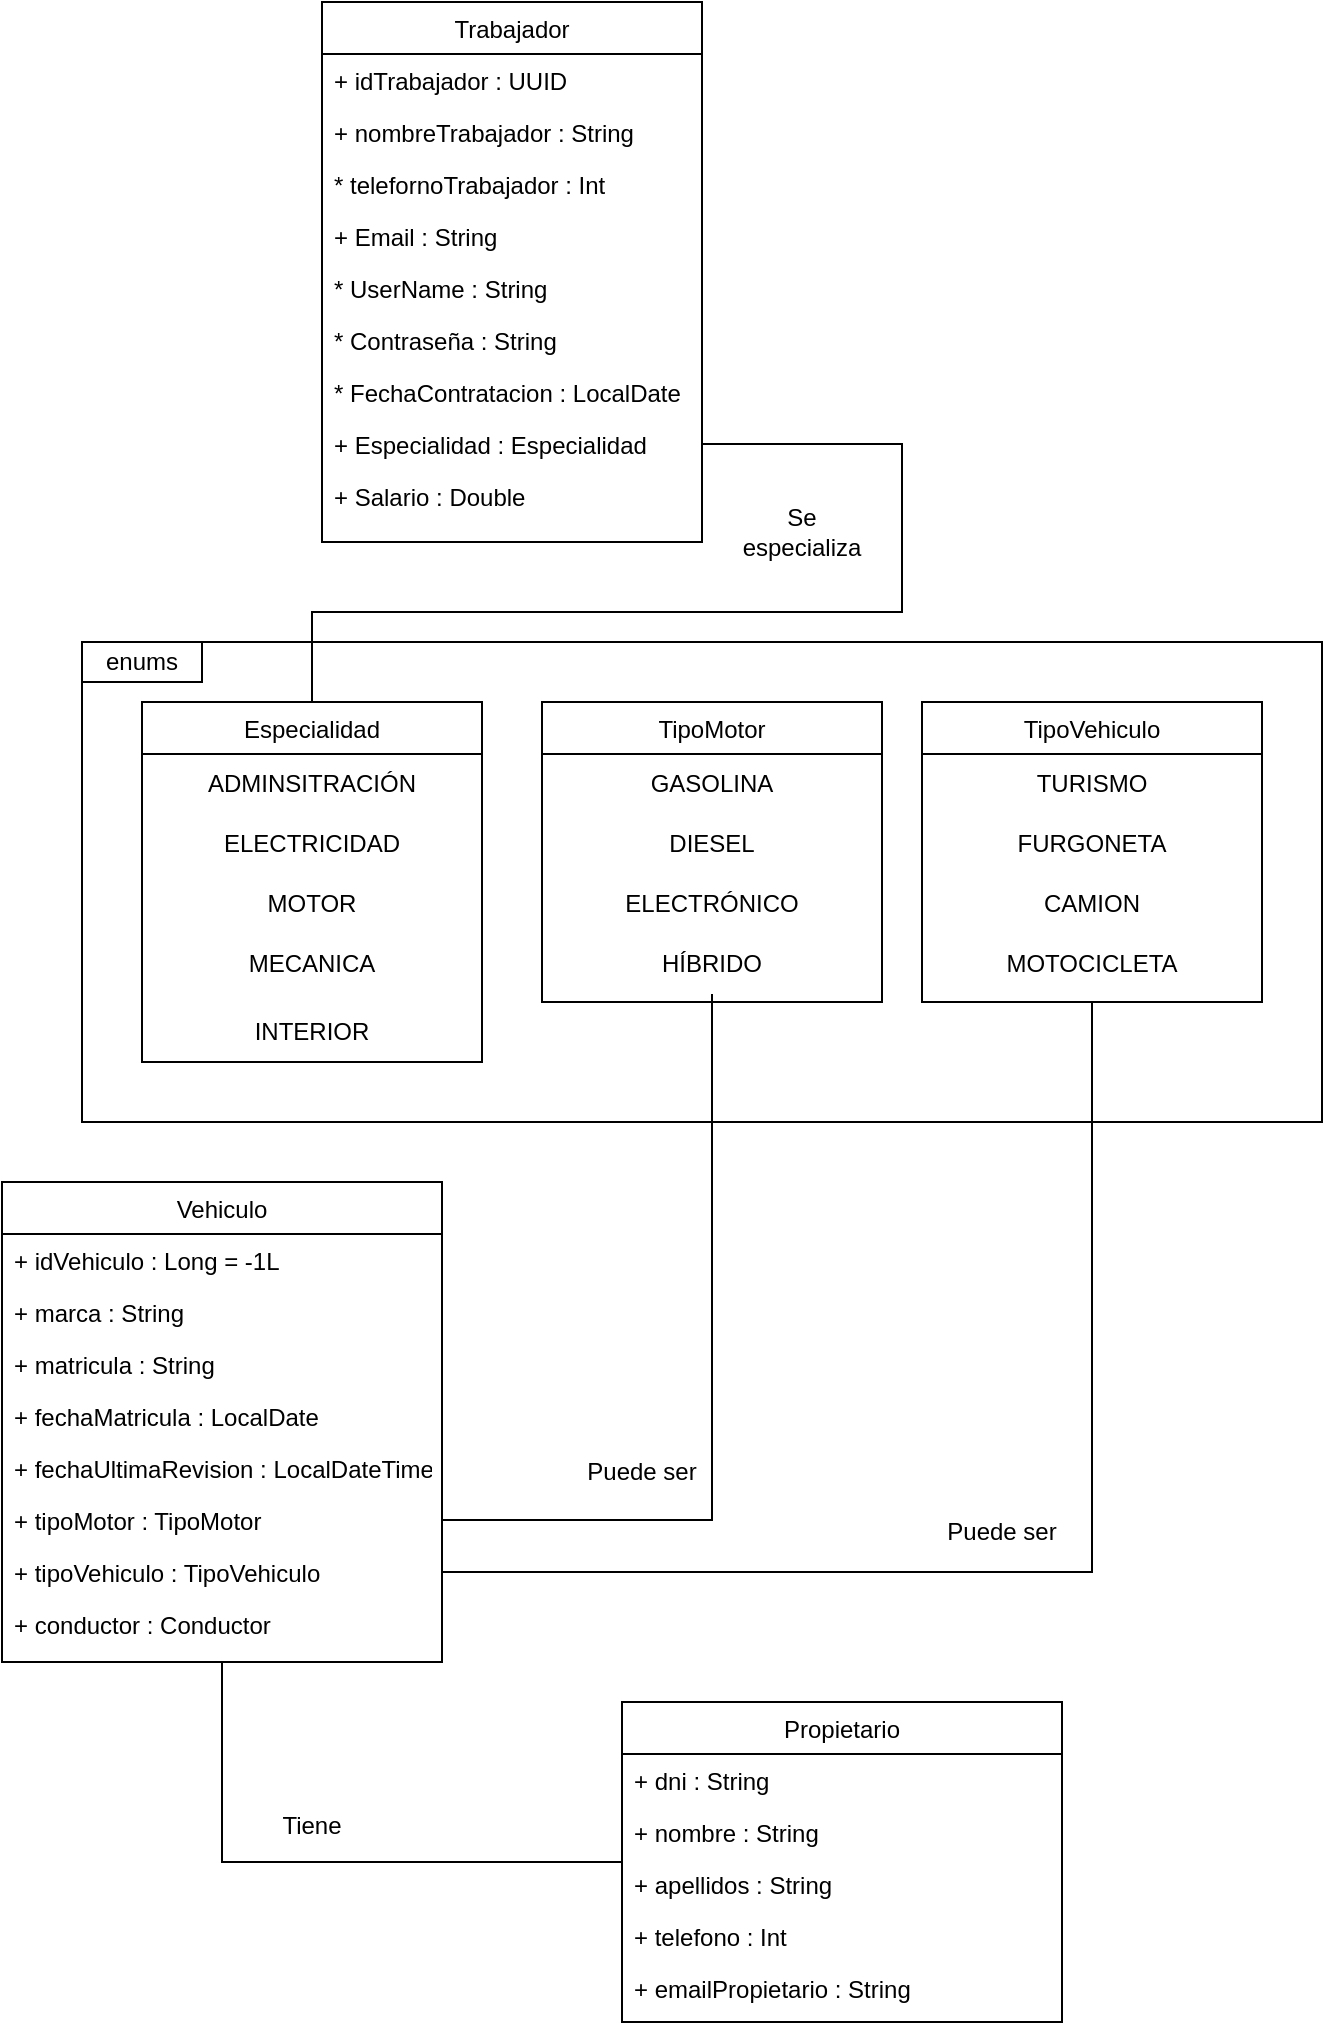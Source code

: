 <mxfile version="20.3.0" type="device"><diagram id="C5RBs43oDa-KdzZeNtuy" name="Page-1"><mxGraphModel dx="836" dy="756" grid="1" gridSize="10" guides="1" tooltips="1" connect="1" arrows="1" fold="1" page="1" pageScale="1" pageWidth="827" pageHeight="1169" math="0" shadow="0"><root><mxCell id="WIyWlLk6GJQsqaUBKTNV-0"/><mxCell id="WIyWlLk6GJQsqaUBKTNV-1" parent="WIyWlLk6GJQsqaUBKTNV-0"/><mxCell id="zkfFHV4jXpPFQw0GAbJ--6" value="Trabajador" style="swimlane;fontStyle=0;align=center;verticalAlign=top;childLayout=stackLayout;horizontal=1;startSize=26;horizontalStack=0;resizeParent=1;resizeLast=0;collapsible=1;marginBottom=0;rounded=0;shadow=0;strokeWidth=1;" parent="WIyWlLk6GJQsqaUBKTNV-1" vertex="1"><mxGeometry x="310" y="40" width="190" height="270" as="geometry"><mxRectangle x="120" y="360" width="160" height="26" as="alternateBounds"/></mxGeometry></mxCell><mxCell id="zkfFHV4jXpPFQw0GAbJ--8" value="+ idTrabajador : UUID&#10;" style="text;align=left;verticalAlign=top;spacingLeft=4;spacingRight=4;overflow=hidden;rotatable=0;points=[[0,0.5],[1,0.5]];portConstraint=eastwest;rounded=0;shadow=0;html=0;" parent="zkfFHV4jXpPFQw0GAbJ--6" vertex="1"><mxGeometry y="26" width="190" height="26" as="geometry"/></mxCell><mxCell id="TUktaV1jdz_lKDYhsFqw-2" value="+ nombreTrabajador : String" style="text;align=left;verticalAlign=top;spacingLeft=4;spacingRight=4;overflow=hidden;rotatable=0;points=[[0,0.5],[1,0.5]];portConstraint=eastwest;rounded=0;shadow=0;html=0;" vertex="1" parent="zkfFHV4jXpPFQw0GAbJ--6"><mxGeometry y="52" width="190" height="26" as="geometry"/></mxCell><mxCell id="TUktaV1jdz_lKDYhsFqw-3" value="* telefornoTrabajador : Int" style="text;align=left;verticalAlign=top;spacingLeft=4;spacingRight=4;overflow=hidden;rotatable=0;points=[[0,0.5],[1,0.5]];portConstraint=eastwest;rounded=0;shadow=0;html=0;" vertex="1" parent="zkfFHV4jXpPFQw0GAbJ--6"><mxGeometry y="78" width="190" height="26" as="geometry"/></mxCell><mxCell id="TUktaV1jdz_lKDYhsFqw-4" value="+ Email : String" style="text;align=left;verticalAlign=top;spacingLeft=4;spacingRight=4;overflow=hidden;rotatable=0;points=[[0,0.5],[1,0.5]];portConstraint=eastwest;rounded=0;shadow=0;html=0;" vertex="1" parent="zkfFHV4jXpPFQw0GAbJ--6"><mxGeometry y="104" width="190" height="26" as="geometry"/></mxCell><mxCell id="TUktaV1jdz_lKDYhsFqw-5" value="* UserName : String&#10;" style="text;align=left;verticalAlign=top;spacingLeft=4;spacingRight=4;overflow=hidden;rotatable=0;points=[[0,0.5],[1,0.5]];portConstraint=eastwest;rounded=0;shadow=0;html=0;" vertex="1" parent="zkfFHV4jXpPFQw0GAbJ--6"><mxGeometry y="130" width="190" height="26" as="geometry"/></mxCell><mxCell id="TUktaV1jdz_lKDYhsFqw-6" value="* Contraseña : String" style="text;align=left;verticalAlign=top;spacingLeft=4;spacingRight=4;overflow=hidden;rotatable=0;points=[[0,0.5],[1,0.5]];portConstraint=eastwest;rounded=0;shadow=0;html=0;" vertex="1" parent="zkfFHV4jXpPFQw0GAbJ--6"><mxGeometry y="156" width="190" height="26" as="geometry"/></mxCell><mxCell id="TUktaV1jdz_lKDYhsFqw-7" value="* FechaContratacion : LocalDate" style="text;align=left;verticalAlign=top;spacingLeft=4;spacingRight=4;overflow=hidden;rotatable=0;points=[[0,0.5],[1,0.5]];portConstraint=eastwest;rounded=0;shadow=0;html=0;" vertex="1" parent="zkfFHV4jXpPFQw0GAbJ--6"><mxGeometry y="182" width="190" height="26" as="geometry"/></mxCell><mxCell id="TUktaV1jdz_lKDYhsFqw-8" value="+ Especialidad : Especialidad" style="text;align=left;verticalAlign=top;spacingLeft=4;spacingRight=4;overflow=hidden;rotatable=0;points=[[0,0.5],[1,0.5]];portConstraint=eastwest;rounded=0;shadow=0;html=0;" vertex="1" parent="zkfFHV4jXpPFQw0GAbJ--6"><mxGeometry y="208" width="190" height="26" as="geometry"/></mxCell><mxCell id="TUktaV1jdz_lKDYhsFqw-9" value="+ Salario : Double" style="text;align=left;verticalAlign=top;spacingLeft=4;spacingRight=4;overflow=hidden;rotatable=0;points=[[0,0.5],[1,0.5]];portConstraint=eastwest;rounded=0;shadow=0;html=0;" vertex="1" parent="zkfFHV4jXpPFQw0GAbJ--6"><mxGeometry y="234" width="190" height="26" as="geometry"/></mxCell><mxCell id="TUktaV1jdz_lKDYhsFqw-21" value="" style="rounded=0;whiteSpace=wrap;html=1;fillColor=none;" vertex="1" parent="WIyWlLk6GJQsqaUBKTNV-1"><mxGeometry x="190" y="360" width="620" height="240" as="geometry"/></mxCell><mxCell id="TUktaV1jdz_lKDYhsFqw-44" value="" style="edgeStyle=orthogonalEdgeStyle;rounded=0;orthogonalLoop=1;jettySize=auto;html=1;entryX=1;entryY=0.5;entryDx=0;entryDy=0;endArrow=none;endFill=0;exitX=0.5;exitY=0;exitDx=0;exitDy=0;" edge="1" parent="WIyWlLk6GJQsqaUBKTNV-1" source="TUktaV1jdz_lKDYhsFqw-11" target="TUktaV1jdz_lKDYhsFqw-8"><mxGeometry relative="1" as="geometry"><Array as="points"><mxPoint x="305" y="345"/><mxPoint x="600" y="345"/><mxPoint x="600" y="261"/></Array></mxGeometry></mxCell><mxCell id="TUktaV1jdz_lKDYhsFqw-11" value="Especialidad" style="swimlane;fontStyle=0;align=center;verticalAlign=top;childLayout=stackLayout;horizontal=1;startSize=26;horizontalStack=0;resizeParent=1;resizeLast=0;collapsible=1;marginBottom=0;rounded=0;shadow=0;strokeWidth=1;" vertex="1" parent="WIyWlLk6GJQsqaUBKTNV-1"><mxGeometry x="220" y="390" width="170" height="180" as="geometry"><mxRectangle x="120" y="360" width="160" height="26" as="alternateBounds"/></mxGeometry></mxCell><mxCell id="TUktaV1jdz_lKDYhsFqw-32" value="ADMINSITRACIÓN" style="text;html=1;strokeColor=none;fillColor=none;align=center;verticalAlign=middle;whiteSpace=wrap;rounded=0;" vertex="1" parent="TUktaV1jdz_lKDYhsFqw-11"><mxGeometry y="26" width="170" height="30" as="geometry"/></mxCell><mxCell id="TUktaV1jdz_lKDYhsFqw-35" value="ELECTRICIDAD" style="text;html=1;strokeColor=none;fillColor=none;align=center;verticalAlign=middle;whiteSpace=wrap;rounded=0;" vertex="1" parent="TUktaV1jdz_lKDYhsFqw-11"><mxGeometry y="56" width="170" height="30" as="geometry"/></mxCell><mxCell id="TUktaV1jdz_lKDYhsFqw-34" value="MOTOR" style="text;html=1;strokeColor=none;fillColor=none;align=center;verticalAlign=middle;whiteSpace=wrap;rounded=0;" vertex="1" parent="TUktaV1jdz_lKDYhsFqw-11"><mxGeometry y="86" width="170" height="30" as="geometry"/></mxCell><mxCell id="TUktaV1jdz_lKDYhsFqw-37" value="MECANICA" style="text;html=1;strokeColor=none;fillColor=none;align=center;verticalAlign=middle;whiteSpace=wrap;rounded=0;" vertex="1" parent="TUktaV1jdz_lKDYhsFqw-11"><mxGeometry y="116" width="170" height="30" as="geometry"/></mxCell><mxCell id="TUktaV1jdz_lKDYhsFqw-22" value="enums" style="rounded=0;whiteSpace=wrap;html=1;fillColor=none;" vertex="1" parent="WIyWlLk6GJQsqaUBKTNV-1"><mxGeometry x="190" y="360" width="60" height="20" as="geometry"/></mxCell><mxCell id="TUktaV1jdz_lKDYhsFqw-30" value="Se especializa" style="text;html=1;strokeColor=none;fillColor=none;align=center;verticalAlign=middle;whiteSpace=wrap;rounded=0;" vertex="1" parent="WIyWlLk6GJQsqaUBKTNV-1"><mxGeometry x="520" y="290" width="60" height="30" as="geometry"/></mxCell><mxCell id="TUktaV1jdz_lKDYhsFqw-36" value="INTERIOR" style="text;html=1;strokeColor=none;fillColor=none;align=center;verticalAlign=middle;whiteSpace=wrap;rounded=0;" vertex="1" parent="WIyWlLk6GJQsqaUBKTNV-1"><mxGeometry x="220" y="540" width="170" height="30" as="geometry"/></mxCell><mxCell id="TUktaV1jdz_lKDYhsFqw-38" value="TipoVehiculo" style="swimlane;fontStyle=0;align=center;verticalAlign=top;childLayout=stackLayout;horizontal=1;startSize=26;horizontalStack=0;resizeParent=1;resizeLast=0;collapsible=1;marginBottom=0;rounded=0;shadow=0;strokeWidth=1;" vertex="1" parent="WIyWlLk6GJQsqaUBKTNV-1"><mxGeometry x="610" y="390" width="170" height="150" as="geometry"><mxRectangle x="120" y="360" width="160" height="26" as="alternateBounds"/></mxGeometry></mxCell><mxCell id="TUktaV1jdz_lKDYhsFqw-39" value="TURISMO" style="text;html=1;strokeColor=none;fillColor=none;align=center;verticalAlign=middle;whiteSpace=wrap;rounded=0;" vertex="1" parent="TUktaV1jdz_lKDYhsFqw-38"><mxGeometry y="26" width="170" height="30" as="geometry"/></mxCell><mxCell id="TUktaV1jdz_lKDYhsFqw-40" value="FURGONETA" style="text;html=1;strokeColor=none;fillColor=none;align=center;verticalAlign=middle;whiteSpace=wrap;rounded=0;" vertex="1" parent="TUktaV1jdz_lKDYhsFqw-38"><mxGeometry y="56" width="170" height="30" as="geometry"/></mxCell><mxCell id="TUktaV1jdz_lKDYhsFqw-41" value="CAMION" style="text;html=1;strokeColor=none;fillColor=none;align=center;verticalAlign=middle;whiteSpace=wrap;rounded=0;" vertex="1" parent="TUktaV1jdz_lKDYhsFqw-38"><mxGeometry y="86" width="170" height="30" as="geometry"/></mxCell><mxCell id="TUktaV1jdz_lKDYhsFqw-42" value="MOTOCICLETA" style="text;html=1;strokeColor=none;fillColor=none;align=center;verticalAlign=middle;whiteSpace=wrap;rounded=0;" vertex="1" parent="TUktaV1jdz_lKDYhsFqw-38"><mxGeometry y="116" width="170" height="30" as="geometry"/></mxCell><mxCell id="TUktaV1jdz_lKDYhsFqw-45" value="TipoMotor" style="swimlane;fontStyle=0;align=center;verticalAlign=top;childLayout=stackLayout;horizontal=1;startSize=26;horizontalStack=0;resizeParent=1;resizeLast=0;collapsible=1;marginBottom=0;rounded=0;shadow=0;strokeWidth=1;" vertex="1" parent="WIyWlLk6GJQsqaUBKTNV-1"><mxGeometry x="420" y="390" width="170" height="150" as="geometry"><mxRectangle x="120" y="360" width="160" height="26" as="alternateBounds"/></mxGeometry></mxCell><mxCell id="TUktaV1jdz_lKDYhsFqw-46" value="GASOLINA" style="text;html=1;strokeColor=none;fillColor=none;align=center;verticalAlign=middle;whiteSpace=wrap;rounded=0;" vertex="1" parent="TUktaV1jdz_lKDYhsFqw-45"><mxGeometry y="26" width="170" height="30" as="geometry"/></mxCell><mxCell id="TUktaV1jdz_lKDYhsFqw-47" value="DIESEL" style="text;html=1;strokeColor=none;fillColor=none;align=center;verticalAlign=middle;whiteSpace=wrap;rounded=0;" vertex="1" parent="TUktaV1jdz_lKDYhsFqw-45"><mxGeometry y="56" width="170" height="30" as="geometry"/></mxCell><mxCell id="TUktaV1jdz_lKDYhsFqw-48" value="ELECTRÓNICO" style="text;html=1;strokeColor=none;fillColor=none;align=center;verticalAlign=middle;whiteSpace=wrap;rounded=0;" vertex="1" parent="TUktaV1jdz_lKDYhsFqw-45"><mxGeometry y="86" width="170" height="30" as="geometry"/></mxCell><mxCell id="TUktaV1jdz_lKDYhsFqw-49" value="HÍBRIDO" style="text;html=1;strokeColor=none;fillColor=none;align=center;verticalAlign=middle;whiteSpace=wrap;rounded=0;" vertex="1" parent="TUktaV1jdz_lKDYhsFqw-45"><mxGeometry y="116" width="170" height="30" as="geometry"/></mxCell><mxCell id="TUktaV1jdz_lKDYhsFqw-61" style="edgeStyle=orthogonalEdgeStyle;rounded=0;orthogonalLoop=1;jettySize=auto;html=1;endArrow=none;endFill=0;exitX=1;exitY=0.5;exitDx=0;exitDy=0;entryX=0.5;entryY=1;entryDx=0;entryDy=0;" edge="1" parent="WIyWlLk6GJQsqaUBKTNV-1" source="TUktaV1jdz_lKDYhsFqw-57" target="TUktaV1jdz_lKDYhsFqw-49"><mxGeometry relative="1" as="geometry"><mxPoint x="485" y="540" as="targetPoint"/></mxGeometry></mxCell><mxCell id="TUktaV1jdz_lKDYhsFqw-51" value="Vehiculo" style="swimlane;fontStyle=0;align=center;verticalAlign=top;childLayout=stackLayout;horizontal=1;startSize=26;horizontalStack=0;resizeParent=1;resizeLast=0;collapsible=1;marginBottom=0;rounded=0;shadow=0;strokeWidth=1;" vertex="1" parent="WIyWlLk6GJQsqaUBKTNV-1"><mxGeometry x="150" y="630" width="220" height="240" as="geometry"><mxRectangle x="120" y="360" width="160" height="26" as="alternateBounds"/></mxGeometry></mxCell><mxCell id="TUktaV1jdz_lKDYhsFqw-52" value="+ idVehiculo : Long = -1L" style="text;align=left;verticalAlign=top;spacingLeft=4;spacingRight=4;overflow=hidden;rotatable=0;points=[[0,0.5],[1,0.5]];portConstraint=eastwest;rounded=0;shadow=0;html=0;" vertex="1" parent="TUktaV1jdz_lKDYhsFqw-51"><mxGeometry y="26" width="220" height="26" as="geometry"/></mxCell><mxCell id="TUktaV1jdz_lKDYhsFqw-53" value="+ marca : String" style="text;align=left;verticalAlign=top;spacingLeft=4;spacingRight=4;overflow=hidden;rotatable=0;points=[[0,0.5],[1,0.5]];portConstraint=eastwest;rounded=0;shadow=0;html=0;" vertex="1" parent="TUktaV1jdz_lKDYhsFqw-51"><mxGeometry y="52" width="220" height="26" as="geometry"/></mxCell><mxCell id="TUktaV1jdz_lKDYhsFqw-54" value="+ matricula : String" style="text;align=left;verticalAlign=top;spacingLeft=4;spacingRight=4;overflow=hidden;rotatable=0;points=[[0,0.5],[1,0.5]];portConstraint=eastwest;rounded=0;shadow=0;html=0;" vertex="1" parent="TUktaV1jdz_lKDYhsFqw-51"><mxGeometry y="78" width="220" height="26" as="geometry"/></mxCell><mxCell id="TUktaV1jdz_lKDYhsFqw-55" value="+ fechaMatricula : LocalDate" style="text;align=left;verticalAlign=top;spacingLeft=4;spacingRight=4;overflow=hidden;rotatable=0;points=[[0,0.5],[1,0.5]];portConstraint=eastwest;rounded=0;shadow=0;html=0;" vertex="1" parent="TUktaV1jdz_lKDYhsFqw-51"><mxGeometry y="104" width="220" height="26" as="geometry"/></mxCell><mxCell id="TUktaV1jdz_lKDYhsFqw-56" value="+ fechaUltimaRevision : LocalDateTime" style="text;align=left;verticalAlign=top;spacingLeft=4;spacingRight=4;overflow=hidden;rotatable=0;points=[[0,0.5],[1,0.5]];portConstraint=eastwest;rounded=0;shadow=0;html=0;" vertex="1" parent="TUktaV1jdz_lKDYhsFqw-51"><mxGeometry y="130" width="220" height="26" as="geometry"/></mxCell><mxCell id="TUktaV1jdz_lKDYhsFqw-57" value="+ tipoMotor : TipoMotor" style="text;align=left;verticalAlign=top;spacingLeft=4;spacingRight=4;overflow=hidden;rotatable=0;points=[[0,0.5],[1,0.5]];portConstraint=eastwest;rounded=0;shadow=0;html=0;" vertex="1" parent="TUktaV1jdz_lKDYhsFqw-51"><mxGeometry y="156" width="220" height="26" as="geometry"/></mxCell><mxCell id="TUktaV1jdz_lKDYhsFqw-58" value="+ tipoVehiculo : TipoVehiculo" style="text;align=left;verticalAlign=top;spacingLeft=4;spacingRight=4;overflow=hidden;rotatable=0;points=[[0,0.5],[1,0.5]];portConstraint=eastwest;rounded=0;shadow=0;html=0;" vertex="1" parent="TUktaV1jdz_lKDYhsFqw-51"><mxGeometry y="182" width="220" height="26" as="geometry"/></mxCell><mxCell id="TUktaV1jdz_lKDYhsFqw-65" value="+ conductor : Conductor" style="text;align=left;verticalAlign=top;spacingLeft=4;spacingRight=4;overflow=hidden;rotatable=0;points=[[0,0.5],[1,0.5]];portConstraint=eastwest;rounded=0;shadow=0;html=0;" vertex="1" parent="TUktaV1jdz_lKDYhsFqw-51"><mxGeometry y="208" width="220" height="26" as="geometry"/></mxCell><mxCell id="TUktaV1jdz_lKDYhsFqw-62" value="Puede ser" style="text;html=1;strokeColor=none;fillColor=none;align=center;verticalAlign=middle;whiteSpace=wrap;rounded=0;" vertex="1" parent="WIyWlLk6GJQsqaUBKTNV-1"><mxGeometry x="440" y="760" width="60" height="30" as="geometry"/></mxCell><mxCell id="TUktaV1jdz_lKDYhsFqw-63" style="edgeStyle=orthogonalEdgeStyle;rounded=0;orthogonalLoop=1;jettySize=auto;html=1;entryX=0.5;entryY=1;entryDx=0;entryDy=0;endArrow=none;endFill=0;" edge="1" parent="WIyWlLk6GJQsqaUBKTNV-1" source="TUktaV1jdz_lKDYhsFqw-58" target="TUktaV1jdz_lKDYhsFqw-38"><mxGeometry relative="1" as="geometry"/></mxCell><mxCell id="TUktaV1jdz_lKDYhsFqw-64" value="Puede ser" style="text;html=1;strokeColor=none;fillColor=none;align=center;verticalAlign=middle;whiteSpace=wrap;rounded=0;" vertex="1" parent="WIyWlLk6GJQsqaUBKTNV-1"><mxGeometry x="620" y="790" width="60" height="30" as="geometry"/></mxCell><mxCell id="TUktaV1jdz_lKDYhsFqw-76" style="edgeStyle=orthogonalEdgeStyle;rounded=0;orthogonalLoop=1;jettySize=auto;html=1;entryX=0.5;entryY=1;entryDx=0;entryDy=0;endArrow=none;endFill=0;" edge="1" parent="WIyWlLk6GJQsqaUBKTNV-1" source="TUktaV1jdz_lKDYhsFqw-67" target="TUktaV1jdz_lKDYhsFqw-51"><mxGeometry relative="1" as="geometry"/></mxCell><mxCell id="TUktaV1jdz_lKDYhsFqw-67" value="Propietario" style="swimlane;fontStyle=0;align=center;verticalAlign=top;childLayout=stackLayout;horizontal=1;startSize=26;horizontalStack=0;resizeParent=1;resizeLast=0;collapsible=1;marginBottom=0;rounded=0;shadow=0;strokeWidth=1;" vertex="1" parent="WIyWlLk6GJQsqaUBKTNV-1"><mxGeometry x="460" y="890" width="220" height="160" as="geometry"><mxRectangle x="120" y="360" width="160" height="26" as="alternateBounds"/></mxGeometry></mxCell><mxCell id="TUktaV1jdz_lKDYhsFqw-68" value="+ dni : String" style="text;align=left;verticalAlign=top;spacingLeft=4;spacingRight=4;overflow=hidden;rotatable=0;points=[[0,0.5],[1,0.5]];portConstraint=eastwest;rounded=0;shadow=0;html=0;" vertex="1" parent="TUktaV1jdz_lKDYhsFqw-67"><mxGeometry y="26" width="220" height="26" as="geometry"/></mxCell><mxCell id="TUktaV1jdz_lKDYhsFqw-69" value="+ nombre : String" style="text;align=left;verticalAlign=top;spacingLeft=4;spacingRight=4;overflow=hidden;rotatable=0;points=[[0,0.5],[1,0.5]];portConstraint=eastwest;rounded=0;shadow=0;html=0;" vertex="1" parent="TUktaV1jdz_lKDYhsFqw-67"><mxGeometry y="52" width="220" height="26" as="geometry"/></mxCell><mxCell id="TUktaV1jdz_lKDYhsFqw-70" value="+ apellidos : String" style="text;align=left;verticalAlign=top;spacingLeft=4;spacingRight=4;overflow=hidden;rotatable=0;points=[[0,0.5],[1,0.5]];portConstraint=eastwest;rounded=0;shadow=0;html=0;" vertex="1" parent="TUktaV1jdz_lKDYhsFqw-67"><mxGeometry y="78" width="220" height="26" as="geometry"/></mxCell><mxCell id="TUktaV1jdz_lKDYhsFqw-71" value="+ telefono : Int" style="text;align=left;verticalAlign=top;spacingLeft=4;spacingRight=4;overflow=hidden;rotatable=0;points=[[0,0.5],[1,0.5]];portConstraint=eastwest;rounded=0;shadow=0;html=0;" vertex="1" parent="TUktaV1jdz_lKDYhsFqw-67"><mxGeometry y="104" width="220" height="26" as="geometry"/></mxCell><mxCell id="TUktaV1jdz_lKDYhsFqw-72" value="+ emailPropietario : String" style="text;align=left;verticalAlign=top;spacingLeft=4;spacingRight=4;overflow=hidden;rotatable=0;points=[[0,0.5],[1,0.5]];portConstraint=eastwest;rounded=0;shadow=0;html=0;" vertex="1" parent="TUktaV1jdz_lKDYhsFqw-67"><mxGeometry y="130" width="220" height="26" as="geometry"/></mxCell><mxCell id="TUktaV1jdz_lKDYhsFqw-77" value="Tiene" style="text;html=1;strokeColor=none;fillColor=none;align=center;verticalAlign=middle;whiteSpace=wrap;rounded=0;" vertex="1" parent="WIyWlLk6GJQsqaUBKTNV-1"><mxGeometry x="275" y="937" width="60" height="30" as="geometry"/></mxCell></root></mxGraphModel></diagram></mxfile>